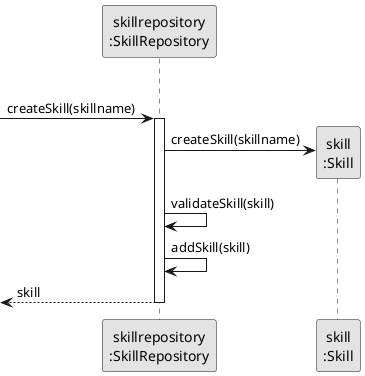 @startuml
skinparam monochrome true
skinparam packageStyle rectangle
skinparam shadowing false


participant "skillrepository\n:SkillRepository" as SR
participant "skill\n:Skill" as HABILIDADE


    group Create Skill
            -> SR: createSkill(skillname)
            activate SR

                SR -> HABILIDADE**: createSkill(skillname)

                SR -> SR: validateSkill(skill)

                SR -> SR: addSkill(skill)


                <-- SR : skill

            deactivate SR


@enduml